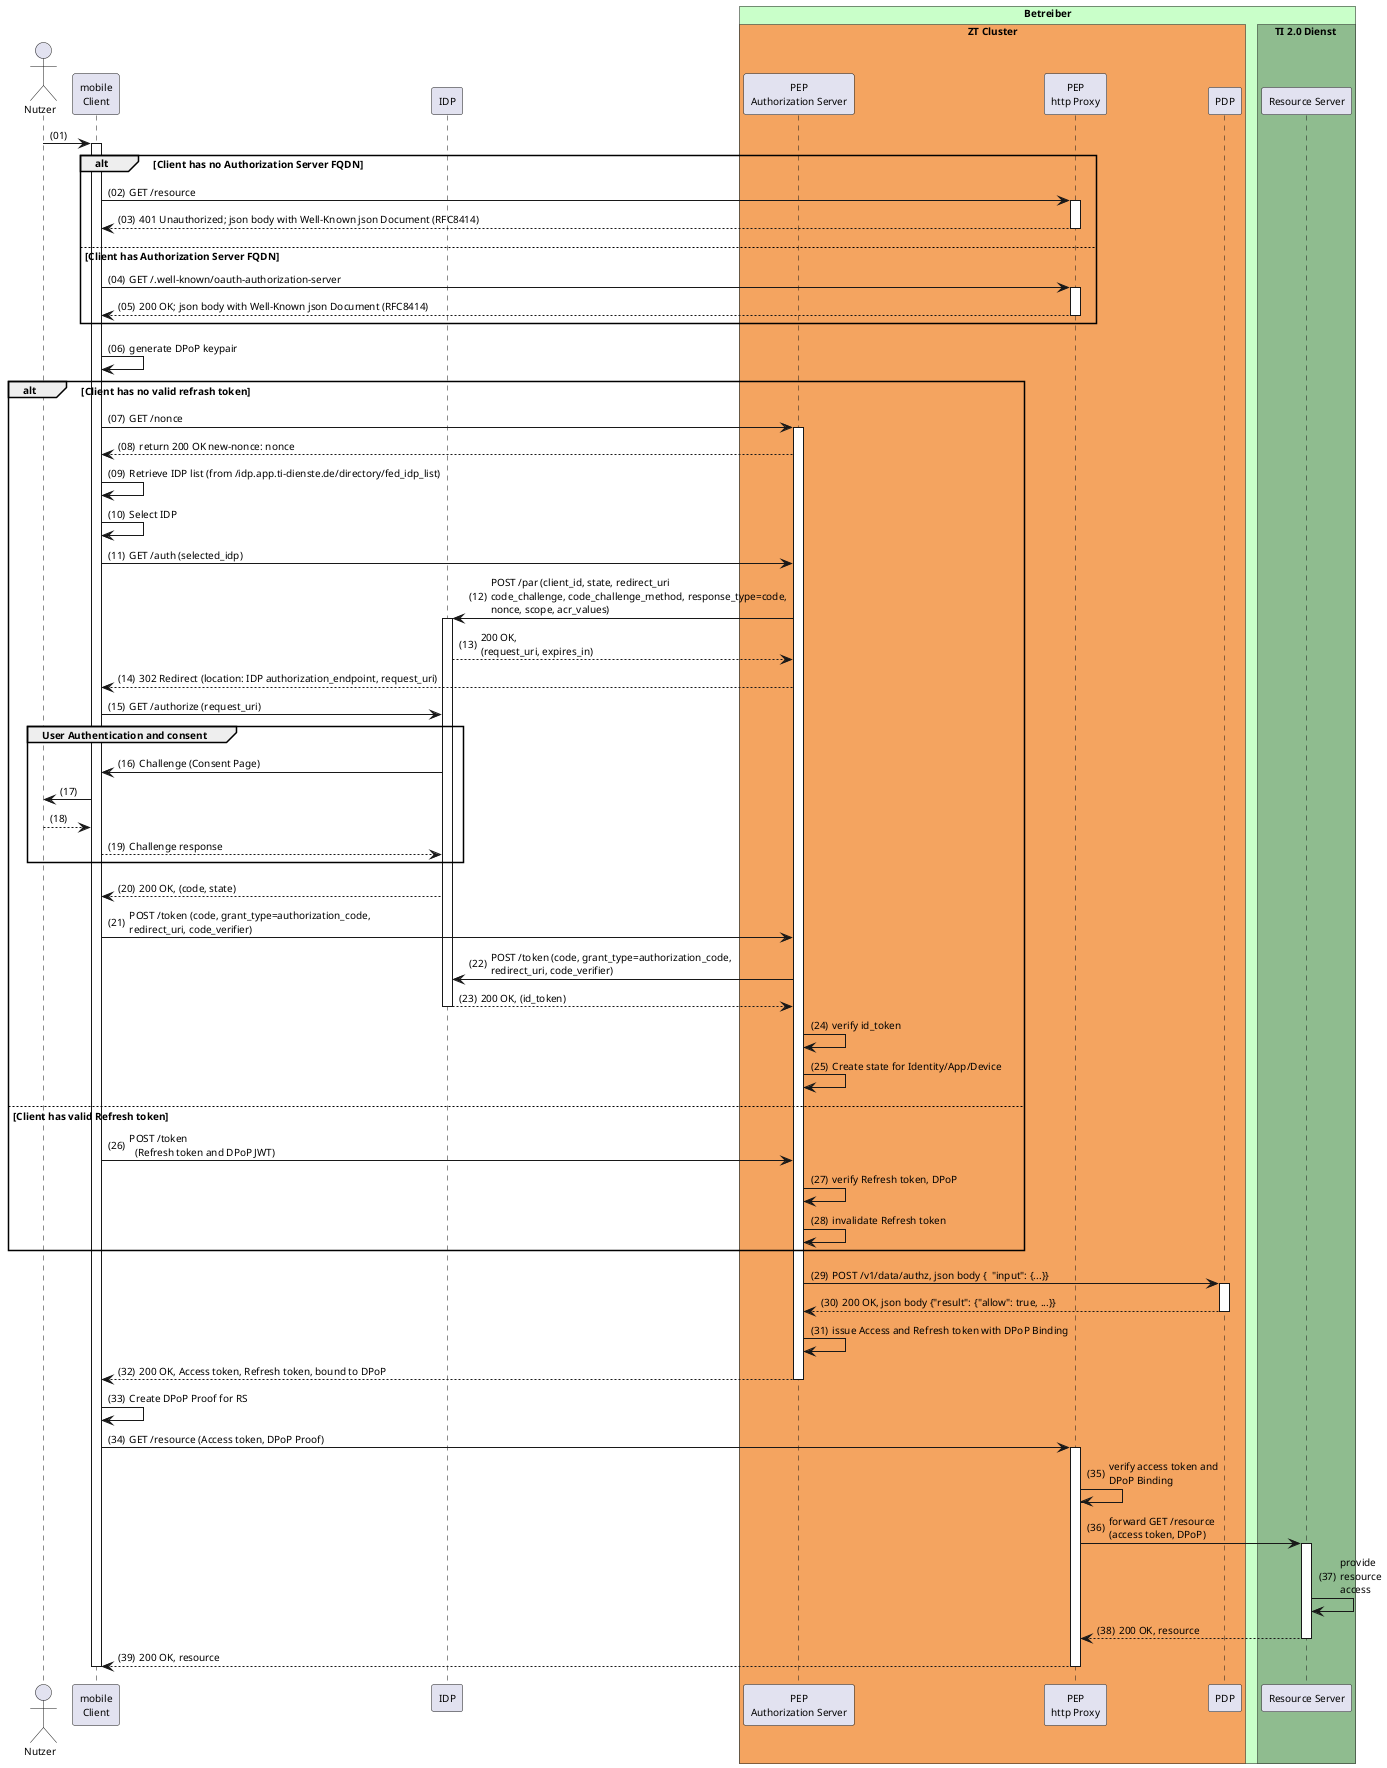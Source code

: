 @startuml "Mobile_Auth_with_DPoP"
autonumber "(00)"
skinparam defaultFontSize 10
skinparam defaultFontName Helvetica
skinparam DefaultMonospacedFontName Courier
skinparam lengthAdjust none

!pragma teoz true

actor N as "Nutzer"
participant Client as "mobile\nClient"
participant IDP as "IDP"
box "Betreiber" #TECHNOLOGY
    box "ZT Cluster" #SandyBrown
        participant AS as "PEP\nAuthorization Server" 
        participant HP as "PEP\nhttp Proxy"
        participant PDP as "PDP"
    endbox
    box TI 2.0 Dienst #DarkSeaGreen
        participant RS as "Resource Server"
    endbox
end box

N -> Client
activate Client
alt Client has no Authorization Server FQDN
    Client -> HP: GET /resource
    activate HP
    HP --> Client: 401 Unauthorized; json body with Well-Known json Document (RFC8414)
    deactivate HP
else Client has Authorization Server FQDN
    Client -> HP: GET /.well-known/oauth-authorization-server 
    activate HP
    HP --> Client: 200 OK; json body with Well-Known json Document (RFC8414)
    deactivate HP
end

Client -> Client: generate DPoP keypair
alt Client has no valid refrash token
Client -> AS: GET /nonce
activate AS
AS --> Client: return 200 OK new-nonce: nonce

Client -> Client: Retrieve IDP list (from /idp.app.ti-dienste.de/directory/fed_idp_list)
Client -> Client: Select IDP
Client -> AS: GET /auth (selected_idp)
AS -> IDP: POST /par (client_id, state, redirect_uri\n\
code_challenge, code_challenge_method, response_type=code,\n\
nonce, scope, acr_values)
activate IDP
IDP --> AS: 200 OK,\n\
(request_uri, expires_in)
AS --> Client: 302 Redirect (location: IDP authorization_endpoint, request_uri)
Client -> IDP: GET /authorize (request_uri)
group #White User Authentication and consent 
IDP -> Client: Challenge (Consent Page)
Client -> N: 
N --> Client: 
Client --> IDP: Challenge response
end
IDP --> Client: 200 OK, (code, state)
Client -> AS: POST /token (code, grant_type=authorization_code,\n\
redirect_uri, code_verifier)
AS -> IDP: POST /token (code, grant_type=authorization_code,\n\
redirect_uri, code_verifier)
IDP --> AS: 200 OK, (id_token)
deactivate IDP

AS -> AS: verify id_token
AS -> AS: Create state for Identity/App/Device
else Client has valid Refresh token
Client -> AS: POST /token\n\
  (Refresh token and DPoP JWT)
AS -> AS: verify Refresh token, DPoP
AS -> AS: invalidate Refresh token
end

AS -> PDP: POST /v1/data/authz, json body {  "input": {...}} 
activate PDP
PDP --> AS: 200 OK, json body {"result": {"allow": true, ...}}
deactivate PDP
AS -> AS: issue Access and Refresh token with DPoP Binding
AS --> Client: 200 OK, Access token, Refresh token, bound to DPoP
deactivate AS
Client -> Client: Create DPoP Proof for RS

Client -> HP: GET /resource (Access token, DPoP Proof)
activate HP
HP -> HP: verify access token and\nDPoP Binding
HP -> RS: forward GET /resource\n\
(access token, DPoP)
activate RS
RS -> RS: provide\n\
resource\n\
access
RS --> HP: 200 OK, resource
deactivate RS
HP --> Client: 200 OK, resource
deactivate HP
deactivate RS
deactivate Client

@enduml